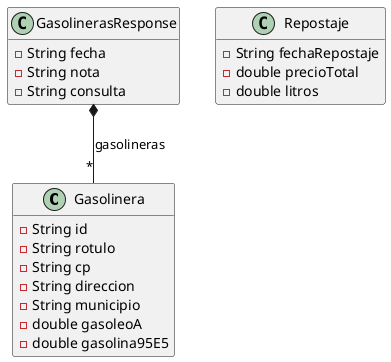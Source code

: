 @startuml

hide empty members

class Gasolinera {
    - String id
    - String rotulo
    - String cp
    - String direccion
    - String municipio
    - double gasoleoA
    - double gasolina95E5
}

class GasolinerasResponse {
    - String fecha
    - String nota
    - String consulta
}

class Repostaje {
      - String fechaRepostaje
      - double precioTotal
      - double litros
}

GasolinerasResponse *-- "*" Gasolinera : gasolineras

@enduml